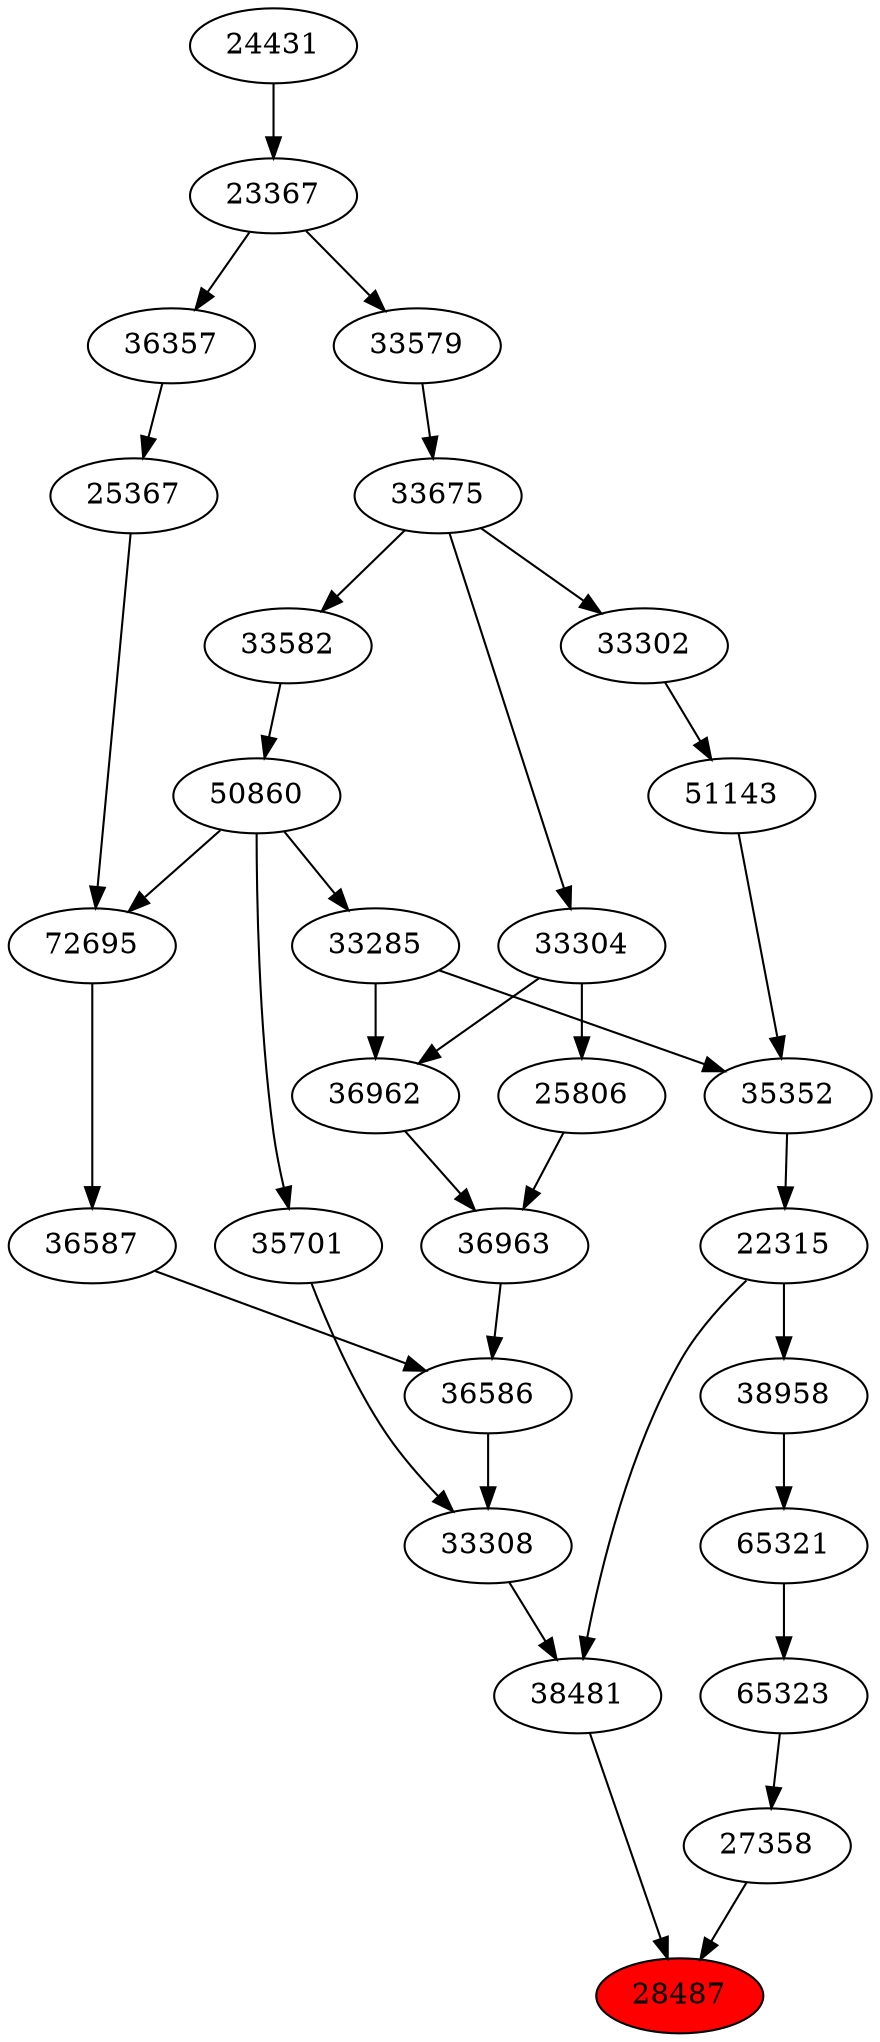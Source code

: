 strict digraph{ 
28487 [label="28487" fillcolor=red style=filled]
38481 -> 28487
27358 -> 28487
38481 [label="38481"]
33308 -> 38481
22315 -> 38481
27358 [label="27358"]
65323 -> 27358
33308 [label="33308"]
36586 -> 33308
35701 -> 33308
22315 [label="22315"]
35352 -> 22315
65323 [label="65323"]
65321 -> 65323
36586 [label="36586"]
36587 -> 36586
36963 -> 36586
35701 [label="35701"]
50860 -> 35701
35352 [label="35352"]
33285 -> 35352
51143 -> 35352
65321 [label="65321"]
38958 -> 65321
36587 [label="36587"]
72695 -> 36587
36963 [label="36963"]
36962 -> 36963
25806 -> 36963
50860 [label="50860"]
33582 -> 50860
33285 [label="33285"]
50860 -> 33285
51143 [label="51143"]
33302 -> 51143
38958 [label="38958"]
22315 -> 38958
72695 [label="72695"]
50860 -> 72695
25367 -> 72695
36962 [label="36962"]
33285 -> 36962
33304 -> 36962
25806 [label="25806"]
33304 -> 25806
33582 [label="33582"]
33675 -> 33582
33302 [label="33302"]
33675 -> 33302
25367 [label="25367"]
36357 -> 25367
33304 [label="33304"]
33675 -> 33304
33675 [label="33675"]
33579 -> 33675
36357 [label="36357"]
23367 -> 36357
33579 [label="33579"]
23367 -> 33579
23367 [label="23367"]
24431 -> 23367
24431 [label="24431"]
}